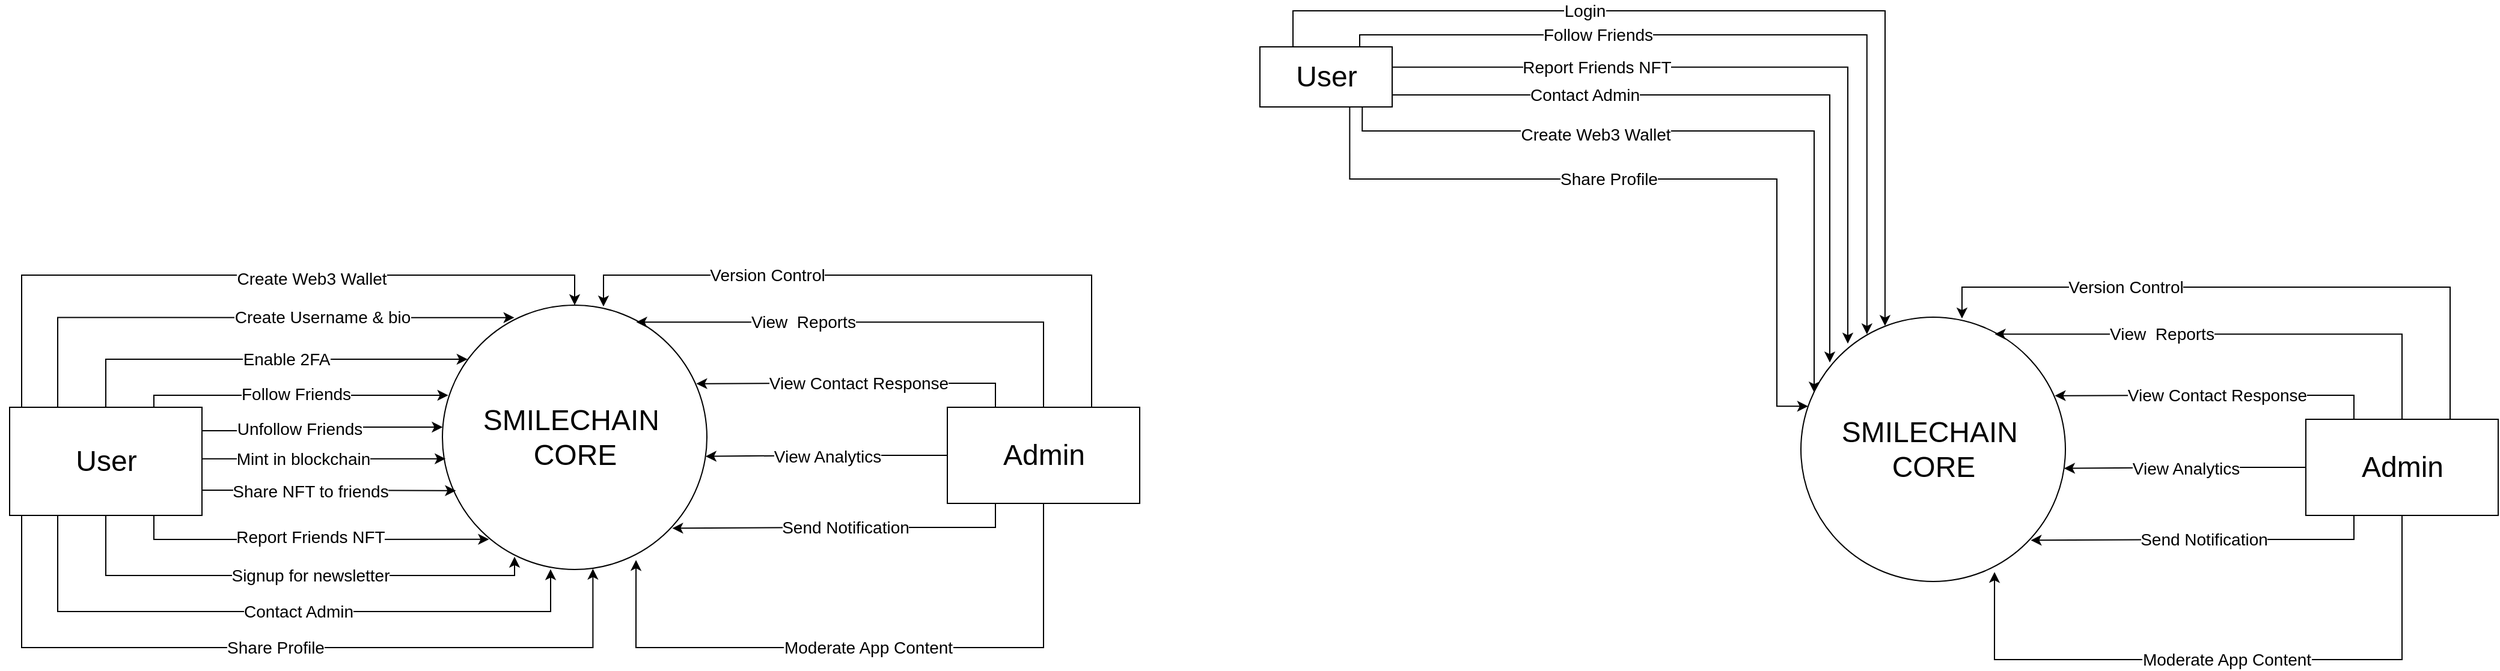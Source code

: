<mxfile version="20.8.10" type="github">
  <diagram name="Page-1" id="5d7acffa-a066-3a61-03fe-96351882024d">
    <mxGraphModel dx="538" dy="229" grid="1" gridSize="10" guides="1" tooltips="1" connect="1" arrows="1" fold="1" page="1" pageScale="1" pageWidth="1100" pageHeight="850" background="#ffffff" math="0" shadow="0">
      <root>
        <mxCell id="0" />
        <mxCell id="1" parent="0" />
        <mxCell id="7fvaYo8_wZqHOtpPi-BS-1" value="&lt;font style=&quot;font-size: 24px;&quot;&gt;SMILECHAIN&amp;nbsp;&lt;br&gt;CORE&lt;br&gt;&lt;/font&gt;" style="shape=ellipse;html=1;dashed=0;whitespace=wrap;aspect=fixed;perimeter=ellipsePerimeter;" parent="1" vertex="1">
          <mxGeometry x="440" y="315" width="220" height="220" as="geometry" />
        </mxCell>
        <mxCell id="7fvaYo8_wZqHOtpPi-BS-4" value="&lt;font style=&quot;font-size: 14px;&quot;&gt;Create Web3 Wallet&lt;/font&gt;" style="edgeStyle=orthogonalEdgeStyle;rounded=0;orthogonalLoop=1;jettySize=auto;html=1;exitX=0;exitY=0;exitDx=0;exitDy=0;entryX=0.5;entryY=0;entryDx=0;entryDy=0;fontSize=24;" parent="1" source="7fvaYo8_wZqHOtpPi-BS-2" target="7fvaYo8_wZqHOtpPi-BS-1" edge="1">
          <mxGeometry x="0.193" relative="1" as="geometry">
            <Array as="points">
              <mxPoint x="90" y="400" />
              <mxPoint x="90" y="290" />
              <mxPoint x="550" y="290" />
            </Array>
            <mxPoint as="offset" />
          </mxGeometry>
        </mxCell>
        <mxCell id="7fvaYo8_wZqHOtpPi-BS-6" value="Create Username &amp;amp; bio" style="edgeStyle=orthogonalEdgeStyle;rounded=0;orthogonalLoop=1;jettySize=auto;html=1;exitX=0.25;exitY=0;exitDx=0;exitDy=0;entryX=0.272;entryY=0.047;entryDx=0;entryDy=0;entryPerimeter=0;fontSize=14;" parent="1" source="7fvaYo8_wZqHOtpPi-BS-2" target="7fvaYo8_wZqHOtpPi-BS-1" edge="1">
          <mxGeometry x="0.297" relative="1" as="geometry">
            <mxPoint as="offset" />
          </mxGeometry>
        </mxCell>
        <mxCell id="7fvaYo8_wZqHOtpPi-BS-7" style="edgeStyle=orthogonalEdgeStyle;rounded=0;orthogonalLoop=1;jettySize=auto;html=1;exitX=0.5;exitY=0;exitDx=0;exitDy=0;fontSize=14;entryX=0.095;entryY=0.206;entryDx=0;entryDy=0;entryPerimeter=0;" parent="1" source="7fvaYo8_wZqHOtpPi-BS-2" target="7fvaYo8_wZqHOtpPi-BS-1" edge="1">
          <mxGeometry relative="1" as="geometry">
            <mxPoint x="430" y="370" as="targetPoint" />
            <Array as="points">
              <mxPoint x="160" y="360" />
              <mxPoint x="461" y="360" />
            </Array>
          </mxGeometry>
        </mxCell>
        <mxCell id="7fvaYo8_wZqHOtpPi-BS-8" value="Enable 2FA" style="edgeLabel;html=1;align=center;verticalAlign=middle;resizable=0;points=[];fontSize=14;" parent="7fvaYo8_wZqHOtpPi-BS-7" vertex="1" connectable="0">
          <mxGeometry x="0.073" relative="1" as="geometry">
            <mxPoint x="7" as="offset" />
          </mxGeometry>
        </mxCell>
        <mxCell id="7fvaYo8_wZqHOtpPi-BS-9" style="edgeStyle=orthogonalEdgeStyle;rounded=0;orthogonalLoop=1;jettySize=auto;html=1;exitX=0.75;exitY=0;exitDx=0;exitDy=0;fontSize=14;entryX=0.022;entryY=0.341;entryDx=0;entryDy=0;entryPerimeter=0;" parent="1" source="7fvaYo8_wZqHOtpPi-BS-2" target="7fvaYo8_wZqHOtpPi-BS-1" edge="1">
          <mxGeometry relative="1" as="geometry">
            <mxPoint x="410" y="400" as="targetPoint" />
            <Array as="points">
              <mxPoint x="200" y="390" />
            </Array>
          </mxGeometry>
        </mxCell>
        <mxCell id="7fvaYo8_wZqHOtpPi-BS-10" value="Follow Friends" style="edgeLabel;html=1;align=center;verticalAlign=middle;resizable=0;points=[];fontSize=14;" parent="7fvaYo8_wZqHOtpPi-BS-9" vertex="1" connectable="0">
          <mxGeometry x="-0.001" y="1" relative="1" as="geometry">
            <mxPoint as="offset" />
          </mxGeometry>
        </mxCell>
        <mxCell id="7fvaYo8_wZqHOtpPi-BS-12" style="edgeStyle=orthogonalEdgeStyle;rounded=0;orthogonalLoop=1;jettySize=auto;html=1;exitX=1;exitY=0.5;exitDx=0;exitDy=0;fontSize=14;entryX=0.012;entryY=0.613;entryDx=0;entryDy=0;entryPerimeter=0;" parent="1" edge="1">
          <mxGeometry relative="1" as="geometry">
            <mxPoint x="240" y="438" as="sourcePoint" />
            <mxPoint x="442.64" y="442.86" as="targetPoint" />
            <Array as="points">
              <mxPoint x="240" y="443" />
            </Array>
          </mxGeometry>
        </mxCell>
        <mxCell id="7fvaYo8_wZqHOtpPi-BS-13" value="Mint in blockchain" style="edgeLabel;html=1;align=center;verticalAlign=middle;resizable=0;points=[];fontSize=14;" parent="7fvaYo8_wZqHOtpPi-BS-12" vertex="1" connectable="0">
          <mxGeometry x="-0.141" relative="1" as="geometry">
            <mxPoint as="offset" />
          </mxGeometry>
        </mxCell>
        <mxCell id="7fvaYo8_wZqHOtpPi-BS-14" style="edgeStyle=orthogonalEdgeStyle;rounded=0;orthogonalLoop=1;jettySize=auto;html=1;exitX=1;exitY=0.25;exitDx=0;exitDy=0;entryX=0.001;entryY=0.475;entryDx=0;entryDy=0;entryPerimeter=0;fontSize=14;" parent="1" edge="1">
          <mxGeometry relative="1" as="geometry">
            <mxPoint x="240" y="419.5" as="sourcePoint" />
            <mxPoint x="440.22" y="416.5" as="targetPoint" />
            <Array as="points">
              <mxPoint x="340" y="419" />
              <mxPoint x="340" y="417" />
            </Array>
          </mxGeometry>
        </mxCell>
        <mxCell id="7fvaYo8_wZqHOtpPi-BS-16" value="Unfollow Friends" style="edgeLabel;html=1;align=center;verticalAlign=middle;resizable=0;points=[];fontSize=14;" parent="7fvaYo8_wZqHOtpPi-BS-14" vertex="1" connectable="0">
          <mxGeometry x="-0.224" relative="1" as="geometry">
            <mxPoint x="2" y="-2" as="offset" />
          </mxGeometry>
        </mxCell>
        <mxCell id="7fvaYo8_wZqHOtpPi-BS-17" value="Share NFT to friends" style="edgeStyle=orthogonalEdgeStyle;rounded=0;orthogonalLoop=1;jettySize=auto;html=1;exitX=1;exitY=1;exitDx=0;exitDy=0;entryX=0.051;entryY=0.72;entryDx=0;entryDy=0;entryPerimeter=0;fontSize=14;" parent="1" edge="1">
          <mxGeometry x="-0.062" y="-1" relative="1" as="geometry">
            <mxPoint x="240" y="486" as="sourcePoint" />
            <mxPoint x="451.22" y="469.4" as="targetPoint" />
            <Array as="points">
              <mxPoint x="240" y="469" />
              <mxPoint x="340" y="469" />
            </Array>
            <mxPoint as="offset" />
          </mxGeometry>
        </mxCell>
        <mxCell id="7fvaYo8_wZqHOtpPi-BS-18" style="edgeStyle=orthogonalEdgeStyle;rounded=0;orthogonalLoop=1;jettySize=auto;html=1;exitX=0.75;exitY=1;exitDx=0;exitDy=0;entryX=0.176;entryY=0.886;entryDx=0;entryDy=0;entryPerimeter=0;fontSize=14;" parent="1" source="7fvaYo8_wZqHOtpPi-BS-2" target="7fvaYo8_wZqHOtpPi-BS-1" edge="1">
          <mxGeometry relative="1" as="geometry" />
        </mxCell>
        <mxCell id="7fvaYo8_wZqHOtpPi-BS-19" value="Report Friends NFT" style="edgeLabel;html=1;align=center;verticalAlign=middle;resizable=0;points=[];fontSize=14;" parent="7fvaYo8_wZqHOtpPi-BS-18" vertex="1" connectable="0">
          <mxGeometry x="-0.118" y="2" relative="1" as="geometry">
            <mxPoint x="18" as="offset" />
          </mxGeometry>
        </mxCell>
        <mxCell id="7fvaYo8_wZqHOtpPi-BS-20" style="edgeStyle=orthogonalEdgeStyle;rounded=0;orthogonalLoop=1;jettySize=auto;html=1;exitX=0.5;exitY=1;exitDx=0;exitDy=0;entryX=0.274;entryY=0.952;entryDx=0;entryDy=0;entryPerimeter=0;fontSize=14;" parent="1" source="7fvaYo8_wZqHOtpPi-BS-2" target="7fvaYo8_wZqHOtpPi-BS-1" edge="1">
          <mxGeometry relative="1" as="geometry">
            <Array as="points">
              <mxPoint x="160" y="540" />
              <mxPoint x="500" y="540" />
              <mxPoint x="500" y="524" />
            </Array>
          </mxGeometry>
        </mxCell>
        <mxCell id="7fvaYo8_wZqHOtpPi-BS-21" value="Signup for newsletter" style="edgeLabel;html=1;align=center;verticalAlign=middle;resizable=0;points=[];fontSize=14;" parent="7fvaYo8_wZqHOtpPi-BS-20" vertex="1" connectable="0">
          <mxGeometry x="0.014" y="2" relative="1" as="geometry">
            <mxPoint x="14" y="2" as="offset" />
          </mxGeometry>
        </mxCell>
        <mxCell id="NIe49fQJqidkVbKNJP8i-1" value="&lt;font style=&quot;font-size: 14px;&quot;&gt;Contact Admin&lt;/font&gt;" style="edgeStyle=orthogonalEdgeStyle;rounded=0;orthogonalLoop=1;jettySize=auto;html=1;exitX=0.25;exitY=1;exitDx=0;exitDy=0;entryX=0.413;entryY=0.999;entryDx=0;entryDy=0;entryPerimeter=0;" parent="1" source="7fvaYo8_wZqHOtpPi-BS-2" target="7fvaYo8_wZqHOtpPi-BS-1" edge="1">
          <mxGeometry x="0.065" relative="1" as="geometry">
            <Array as="points">
              <mxPoint x="120" y="570" />
              <mxPoint x="530" y="570" />
              <mxPoint x="530" y="535" />
            </Array>
            <mxPoint as="offset" />
          </mxGeometry>
        </mxCell>
        <mxCell id="NIe49fQJqidkVbKNJP8i-2" value="Share Profile" style="edgeStyle=orthogonalEdgeStyle;rounded=0;orthogonalLoop=1;jettySize=auto;html=1;exitX=0;exitY=1;exitDx=0;exitDy=0;entryX=0.569;entryY=0.997;entryDx=0;entryDy=0;entryPerimeter=0;fontSize=14;" parent="1" source="7fvaYo8_wZqHOtpPi-BS-2" target="7fvaYo8_wZqHOtpPi-BS-1" edge="1">
          <mxGeometry relative="1" as="geometry">
            <Array as="points">
              <mxPoint x="90" y="490" />
              <mxPoint x="90" y="600" />
              <mxPoint x="565" y="600" />
            </Array>
          </mxGeometry>
        </mxCell>
        <mxCell id="7fvaYo8_wZqHOtpPi-BS-2" value="&lt;font style=&quot;font-size: 24px;&quot;&gt;User&lt;/font&gt;" style="html=1;dashed=0;whitespace=wrap;" parent="1" vertex="1">
          <mxGeometry x="80" y="400" width="160" height="90" as="geometry" />
        </mxCell>
        <mxCell id="uL9zhZ6q0FrzlKMTOdcM-1" value="&lt;font style=&quot;font-size: 14px;&quot;&gt;View&amp;nbsp; Reports&lt;/font&gt;" style="edgeStyle=orthogonalEdgeStyle;rounded=0;orthogonalLoop=1;jettySize=auto;html=1;exitX=0.5;exitY=0;exitDx=0;exitDy=0;entryX=0.733;entryY=0.064;entryDx=0;entryDy=0;entryPerimeter=0;" parent="1" source="7fvaYo8_wZqHOtpPi-BS-3" target="7fvaYo8_wZqHOtpPi-BS-1" edge="1">
          <mxGeometry x="0.323" relative="1" as="geometry">
            <mxPoint as="offset" />
          </mxGeometry>
        </mxCell>
        <mxCell id="uL9zhZ6q0FrzlKMTOdcM-2" value="View Contact Response" style="edgeStyle=orthogonalEdgeStyle;rounded=0;orthogonalLoop=1;jettySize=auto;html=1;exitX=0.25;exitY=0;exitDx=0;exitDy=0;entryX=0.96;entryY=0.297;entryDx=0;entryDy=0;entryPerimeter=0;fontSize=14;" parent="1" source="7fvaYo8_wZqHOtpPi-BS-3" target="7fvaYo8_wZqHOtpPi-BS-1" edge="1">
          <mxGeometry relative="1" as="geometry" />
        </mxCell>
        <mxCell id="uL9zhZ6q0FrzlKMTOdcM-3" value="View Analytics" style="edgeStyle=orthogonalEdgeStyle;rounded=0;orthogonalLoop=1;jettySize=auto;html=1;exitX=0;exitY=0.5;exitDx=0;exitDy=0;entryX=0.995;entryY=0.572;entryDx=0;entryDy=0;entryPerimeter=0;fontSize=14;" parent="1" source="7fvaYo8_wZqHOtpPi-BS-3" target="7fvaYo8_wZqHOtpPi-BS-1" edge="1">
          <mxGeometry relative="1" as="geometry" />
        </mxCell>
        <mxCell id="uL9zhZ6q0FrzlKMTOdcM-6" value="Send Notification" style="edgeStyle=orthogonalEdgeStyle;rounded=0;orthogonalLoop=1;jettySize=auto;html=1;exitX=0.25;exitY=1;exitDx=0;exitDy=0;entryX=0.869;entryY=0.844;entryDx=0;entryDy=0;entryPerimeter=0;fontSize=14;" parent="1" source="7fvaYo8_wZqHOtpPi-BS-3" target="7fvaYo8_wZqHOtpPi-BS-1" edge="1">
          <mxGeometry relative="1" as="geometry" />
        </mxCell>
        <mxCell id="uL9zhZ6q0FrzlKMTOdcM-7" value="Moderate App Content" style="edgeStyle=orthogonalEdgeStyle;rounded=0;orthogonalLoop=1;jettySize=auto;html=1;exitX=0.5;exitY=1;exitDx=0;exitDy=0;entryX=0.732;entryY=0.964;entryDx=0;entryDy=0;entryPerimeter=0;fontSize=14;" parent="1" source="7fvaYo8_wZqHOtpPi-BS-3" target="7fvaYo8_wZqHOtpPi-BS-1" edge="1">
          <mxGeometry relative="1" as="geometry">
            <Array as="points">
              <mxPoint x="940" y="600" />
              <mxPoint x="601" y="600" />
            </Array>
          </mxGeometry>
        </mxCell>
        <mxCell id="uL9zhZ6q0FrzlKMTOdcM-9" value="Version Control" style="edgeStyle=orthogonalEdgeStyle;rounded=0;orthogonalLoop=1;jettySize=auto;html=1;exitX=0.75;exitY=0;exitDx=0;exitDy=0;entryX=0.609;entryY=0.005;entryDx=0;entryDy=0;entryPerimeter=0;fontSize=14;" parent="1" source="7fvaYo8_wZqHOtpPi-BS-3" target="7fvaYo8_wZqHOtpPi-BS-1" edge="1">
          <mxGeometry x="0.402" relative="1" as="geometry">
            <Array as="points">
              <mxPoint x="980" y="290" />
              <mxPoint x="574" y="290" />
            </Array>
            <mxPoint as="offset" />
          </mxGeometry>
        </mxCell>
        <mxCell id="7fvaYo8_wZqHOtpPi-BS-3" value="&lt;span style=&quot;font-size: 24px;&quot;&gt;Admin&lt;/span&gt;" style="html=1;dashed=0;whitespace=wrap;" parent="1" vertex="1">
          <mxGeometry x="860" y="400" width="160" height="80" as="geometry" />
        </mxCell>
        <mxCell id="1QMK_9NGRWRiEumfAoep-27" value="&lt;font style=&quot;font-size: 24px;&quot;&gt;SMILECHAIN&amp;nbsp;&lt;br&gt;CORE&lt;br&gt;&lt;/font&gt;" style="shape=ellipse;html=1;dashed=0;whitespace=wrap;aspect=fixed;perimeter=ellipsePerimeter;" vertex="1" parent="1">
          <mxGeometry x="1570" y="325" width="220" height="220" as="geometry" />
        </mxCell>
        <mxCell id="1QMK_9NGRWRiEumfAoep-28" value="&lt;font style=&quot;font-size: 14px;&quot;&gt;Create Web3 Wallet&lt;/font&gt;" style="edgeStyle=orthogonalEdgeStyle;rounded=0;orthogonalLoop=1;jettySize=auto;html=1;fontSize=24;exitX=0.774;exitY=0.997;exitDx=0;exitDy=0;exitPerimeter=0;entryX=0.05;entryY=0.285;entryDx=0;entryDy=0;entryPerimeter=0;" edge="1" parent="1" source="1QMK_9NGRWRiEumfAoep-45" target="1QMK_9NGRWRiEumfAoep-27">
          <mxGeometry x="-0.301" relative="1" as="geometry">
            <Array as="points">
              <mxPoint x="1205" y="170" />
              <mxPoint x="1581" y="170" />
            </Array>
            <mxPoint as="offset" />
            <mxPoint x="1219.94" y="150.35" as="sourcePoint" />
            <mxPoint x="1520" y="320" as="targetPoint" />
          </mxGeometry>
        </mxCell>
        <mxCell id="1QMK_9NGRWRiEumfAoep-29" value="Login" style="edgeStyle=orthogonalEdgeStyle;rounded=0;orthogonalLoop=1;jettySize=auto;html=1;exitX=0.25;exitY=0;exitDx=0;exitDy=0;fontSize=14;entryX=0.318;entryY=0.033;entryDx=0;entryDy=0;entryPerimeter=0;" edge="1" parent="1" source="1QMK_9NGRWRiEumfAoep-45" target="1QMK_9NGRWRiEumfAoep-27">
          <mxGeometry x="-0.307" relative="1" as="geometry">
            <mxPoint as="offset" />
            <mxPoint x="1640" y="320" as="targetPoint" />
            <Array as="points">
              <mxPoint x="1148" y="70" />
              <mxPoint x="1640" y="70" />
            </Array>
          </mxGeometry>
        </mxCell>
        <mxCell id="1QMK_9NGRWRiEumfAoep-32" style="edgeStyle=orthogonalEdgeStyle;rounded=0;orthogonalLoop=1;jettySize=auto;html=1;exitX=0.75;exitY=0;exitDx=0;exitDy=0;fontSize=14;entryX=0.236;entryY=0.065;entryDx=0;entryDy=0;entryPerimeter=0;" edge="1" parent="1">
          <mxGeometry relative="1" as="geometry">
            <mxPoint x="1624.92" y="339.3" as="targetPoint" />
            <Array as="points">
              <mxPoint x="1203" y="100" />
              <mxPoint x="1203" y="90" />
              <mxPoint x="1625" y="90" />
            </Array>
            <mxPoint x="1205.5" y="100" as="sourcePoint" />
          </mxGeometry>
        </mxCell>
        <mxCell id="1QMK_9NGRWRiEumfAoep-33" value="Follow Friends" style="edgeLabel;html=1;align=center;verticalAlign=middle;resizable=0;points=[];fontSize=14;" vertex="1" connectable="0" parent="1QMK_9NGRWRiEumfAoep-32">
          <mxGeometry x="-0.001" y="1" relative="1" as="geometry">
            <mxPoint x="-131" y="1" as="offset" />
          </mxGeometry>
        </mxCell>
        <mxCell id="1QMK_9NGRWRiEumfAoep-39" style="edgeStyle=orthogonalEdgeStyle;rounded=0;orthogonalLoop=1;jettySize=auto;html=1;exitX=1.001;exitY=0.398;exitDx=0;exitDy=0;fontSize=14;exitPerimeter=0;" edge="1" parent="1">
          <mxGeometry relative="1" as="geometry">
            <mxPoint x="1230.11" y="116.9" as="sourcePoint" />
            <mxPoint x="1609" y="347" as="targetPoint" />
            <Array as="points">
              <mxPoint x="1609" y="117" />
            </Array>
          </mxGeometry>
        </mxCell>
        <mxCell id="1QMK_9NGRWRiEumfAoep-40" value="Report Friends NFT" style="edgeLabel;html=1;align=center;verticalAlign=middle;resizable=0;points=[];fontSize=14;" vertex="1" connectable="0" parent="1QMK_9NGRWRiEumfAoep-39">
          <mxGeometry x="-0.118" y="2" relative="1" as="geometry">
            <mxPoint x="-99" y="2" as="offset" />
          </mxGeometry>
        </mxCell>
        <mxCell id="1QMK_9NGRWRiEumfAoep-43" value="&lt;font style=&quot;font-size: 14px;&quot;&gt;Contact Admin&lt;/font&gt;" style="edgeStyle=orthogonalEdgeStyle;rounded=0;orthogonalLoop=1;jettySize=auto;html=1;exitX=0.993;exitY=0.697;exitDx=0;exitDy=0;exitPerimeter=0;" edge="1" parent="1" source="1QMK_9NGRWRiEumfAoep-45">
          <mxGeometry x="-0.44" relative="1" as="geometry">
            <Array as="points">
              <mxPoint x="1229" y="140" />
              <mxPoint x="1594" y="140" />
            </Array>
            <mxPoint as="offset" />
            <mxPoint x="1234" y="132.5" as="sourcePoint" />
            <mxPoint x="1594" y="362.687" as="targetPoint" />
          </mxGeometry>
        </mxCell>
        <mxCell id="1QMK_9NGRWRiEumfAoep-44" value="Share Profile" style="edgeStyle=orthogonalEdgeStyle;rounded=0;orthogonalLoop=1;jettySize=auto;html=1;exitX=0.679;exitY=0.986;exitDx=0;exitDy=0;entryX=0.027;entryY=0.337;entryDx=0;entryDy=0;entryPerimeter=0;fontSize=14;exitPerimeter=0;" edge="1" parent="1" source="1QMK_9NGRWRiEumfAoep-45" target="1QMK_9NGRWRiEumfAoep-27">
          <mxGeometry x="-0.125" relative="1" as="geometry">
            <Array as="points">
              <mxPoint x="1195" y="210" />
              <mxPoint x="1550" y="210" />
              <mxPoint x="1550" y="399" />
            </Array>
            <mxPoint as="offset" />
          </mxGeometry>
        </mxCell>
        <mxCell id="1QMK_9NGRWRiEumfAoep-45" value="&lt;font style=&quot;font-size: 24px;&quot;&gt;User&lt;/font&gt;" style="html=1;dashed=0;whitespace=wrap;" vertex="1" parent="1">
          <mxGeometry x="1120" y="100" width="110" height="50" as="geometry" />
        </mxCell>
        <mxCell id="1QMK_9NGRWRiEumfAoep-46" value="&lt;font style=&quot;font-size: 14px;&quot;&gt;View&amp;nbsp; Reports&lt;/font&gt;" style="edgeStyle=orthogonalEdgeStyle;rounded=0;orthogonalLoop=1;jettySize=auto;html=1;exitX=0.5;exitY=0;exitDx=0;exitDy=0;entryX=0.733;entryY=0.064;entryDx=0;entryDy=0;entryPerimeter=0;" edge="1" parent="1" source="1QMK_9NGRWRiEumfAoep-52" target="1QMK_9NGRWRiEumfAoep-27">
          <mxGeometry x="0.323" relative="1" as="geometry">
            <mxPoint as="offset" />
          </mxGeometry>
        </mxCell>
        <mxCell id="1QMK_9NGRWRiEumfAoep-47" value="View Contact Response" style="edgeStyle=orthogonalEdgeStyle;rounded=0;orthogonalLoop=1;jettySize=auto;html=1;exitX=0.25;exitY=0;exitDx=0;exitDy=0;entryX=0.96;entryY=0.297;entryDx=0;entryDy=0;entryPerimeter=0;fontSize=14;" edge="1" parent="1" source="1QMK_9NGRWRiEumfAoep-52" target="1QMK_9NGRWRiEumfAoep-27">
          <mxGeometry relative="1" as="geometry" />
        </mxCell>
        <mxCell id="1QMK_9NGRWRiEumfAoep-48" value="View Analytics" style="edgeStyle=orthogonalEdgeStyle;rounded=0;orthogonalLoop=1;jettySize=auto;html=1;exitX=0;exitY=0.5;exitDx=0;exitDy=0;entryX=0.995;entryY=0.572;entryDx=0;entryDy=0;entryPerimeter=0;fontSize=14;" edge="1" parent="1" source="1QMK_9NGRWRiEumfAoep-52" target="1QMK_9NGRWRiEumfAoep-27">
          <mxGeometry relative="1" as="geometry" />
        </mxCell>
        <mxCell id="1QMK_9NGRWRiEumfAoep-49" value="Send Notification" style="edgeStyle=orthogonalEdgeStyle;rounded=0;orthogonalLoop=1;jettySize=auto;html=1;exitX=0.25;exitY=1;exitDx=0;exitDy=0;entryX=0.869;entryY=0.844;entryDx=0;entryDy=0;entryPerimeter=0;fontSize=14;" edge="1" parent="1" source="1QMK_9NGRWRiEumfAoep-52" target="1QMK_9NGRWRiEumfAoep-27">
          <mxGeometry relative="1" as="geometry" />
        </mxCell>
        <mxCell id="1QMK_9NGRWRiEumfAoep-50" value="Moderate App Content" style="edgeStyle=orthogonalEdgeStyle;rounded=0;orthogonalLoop=1;jettySize=auto;html=1;exitX=0.5;exitY=1;exitDx=0;exitDy=0;entryX=0.732;entryY=0.964;entryDx=0;entryDy=0;entryPerimeter=0;fontSize=14;" edge="1" parent="1" source="1QMK_9NGRWRiEumfAoep-52" target="1QMK_9NGRWRiEumfAoep-27">
          <mxGeometry relative="1" as="geometry">
            <Array as="points">
              <mxPoint x="2070" y="610" />
              <mxPoint x="1731" y="610" />
            </Array>
          </mxGeometry>
        </mxCell>
        <mxCell id="1QMK_9NGRWRiEumfAoep-51" value="Version Control" style="edgeStyle=orthogonalEdgeStyle;rounded=0;orthogonalLoop=1;jettySize=auto;html=1;exitX=0.75;exitY=0;exitDx=0;exitDy=0;entryX=0.609;entryY=0.005;entryDx=0;entryDy=0;entryPerimeter=0;fontSize=14;" edge="1" parent="1" source="1QMK_9NGRWRiEumfAoep-52" target="1QMK_9NGRWRiEumfAoep-27">
          <mxGeometry x="0.402" relative="1" as="geometry">
            <Array as="points">
              <mxPoint x="2110" y="300" />
              <mxPoint x="1704" y="300" />
            </Array>
            <mxPoint as="offset" />
          </mxGeometry>
        </mxCell>
        <mxCell id="1QMK_9NGRWRiEumfAoep-52" value="&lt;span style=&quot;font-size: 24px;&quot;&gt;Admin&lt;/span&gt;" style="html=1;dashed=0;whitespace=wrap;" vertex="1" parent="1">
          <mxGeometry x="1990" y="410" width="160" height="80" as="geometry" />
        </mxCell>
      </root>
    </mxGraphModel>
  </diagram>
</mxfile>
